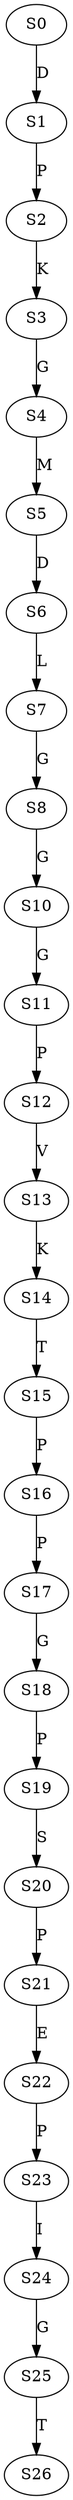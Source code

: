 strict digraph  {
	S0 -> S1 [ label = D ];
	S1 -> S2 [ label = P ];
	S2 -> S3 [ label = K ];
	S3 -> S4 [ label = G ];
	S4 -> S5 [ label = M ];
	S5 -> S6 [ label = D ];
	S6 -> S7 [ label = L ];
	S7 -> S8 [ label = G ];
	S8 -> S10 [ label = G ];
	S10 -> S11 [ label = G ];
	S11 -> S12 [ label = P ];
	S12 -> S13 [ label = V ];
	S13 -> S14 [ label = K ];
	S14 -> S15 [ label = T ];
	S15 -> S16 [ label = P ];
	S16 -> S17 [ label = P ];
	S17 -> S18 [ label = G ];
	S18 -> S19 [ label = P ];
	S19 -> S20 [ label = S ];
	S20 -> S21 [ label = P ];
	S21 -> S22 [ label = E ];
	S22 -> S23 [ label = P ];
	S23 -> S24 [ label = I ];
	S24 -> S25 [ label = G ];
	S25 -> S26 [ label = T ];
}
